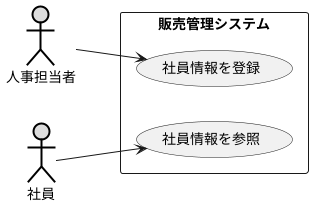 @startuml ユースケース図
left to right direction

actor 人事担当者#DDDDDD;line:black;line.bold;
actor 社員#DDDDDD;line:black;line.bold;

rectangle 販売管理システム {

usecase (社員情報を登録) as case1
usecase (社員情報を参照) as case2
}

人事担当者 --> case1
社員 --> case2

@enduml